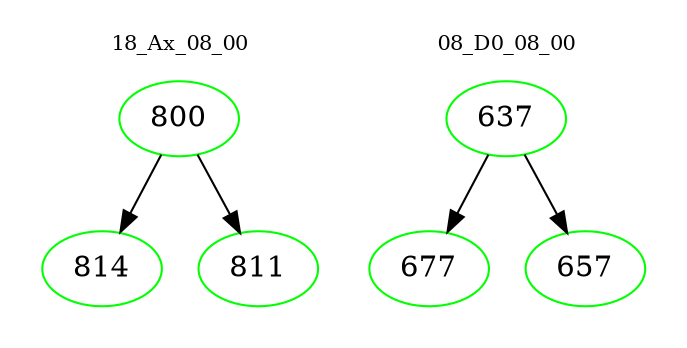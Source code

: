 digraph{
subgraph cluster_0 {
color = white
label = "18_Ax_08_00";
fontsize=10;
T0_800 [label="800", color="green"]
T0_800 -> T0_814 [color="black"]
T0_814 [label="814", color="green"]
T0_800 -> T0_811 [color="black"]
T0_811 [label="811", color="green"]
}
subgraph cluster_1 {
color = white
label = "08_D0_08_00";
fontsize=10;
T1_637 [label="637", color="green"]
T1_637 -> T1_677 [color="black"]
T1_677 [label="677", color="green"]
T1_637 -> T1_657 [color="black"]
T1_657 [label="657", color="green"]
}
}
